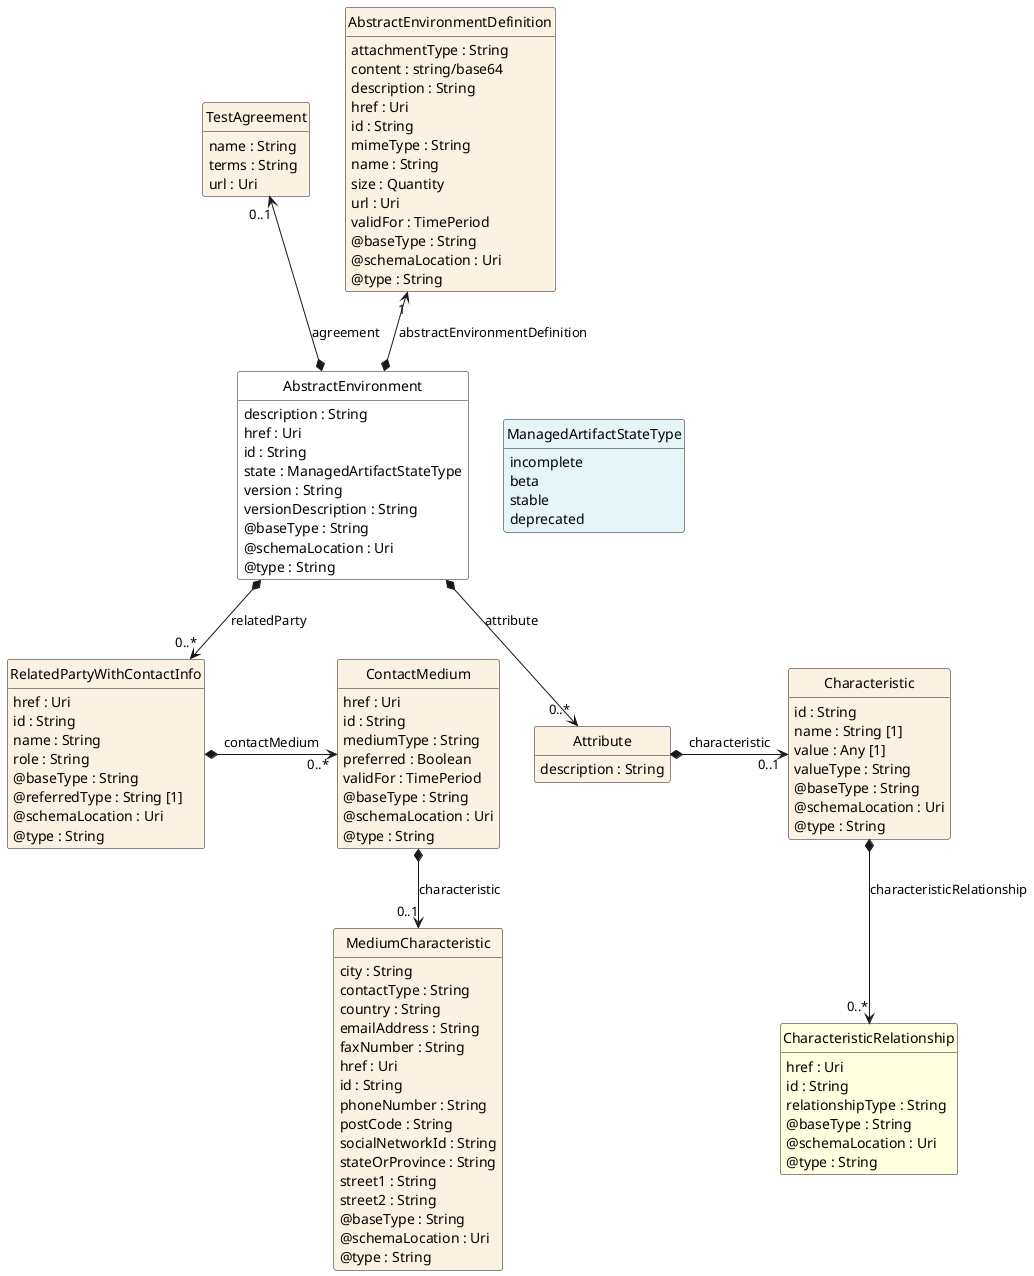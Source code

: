 @startuml
hide circle
hide methods
hide stereotype
show <<Enumeration>> stereotype
skinparam class {
   BackgroundColor<<Enumeration>> #E6F5F7
   BackgroundColor<<Ref>> #FFFFE0
   BackgroundColor<<Pivot>> #FFFFFFF
   BackgroundColor<<SimpleType>> #E2F0DA
   BackgroundColor #FCF2E3
}

class AbstractEnvironment <<Pivot>> {
    description : String
    href : Uri
    id : String
    state : ManagedArtifactStateType
    version : String
    versionDescription : String
    @baseType : String
    @schemaLocation : Uri
    @type : String
}

class TestAgreement  {
    name : String
    terms : String
    url : Uri
}

class AbstractEnvironmentDefinition  {
    attachmentType : String
    content : string/base64
    description : String
    href : Uri
    id : String
    mimeType : String
    name : String
    size : Quantity
    url : Uri
    validFor : TimePeriod
    @baseType : String
    @schemaLocation : Uri
    @type : String
}

class RelatedPartyWithContactInfo  {
    href : Uri
    id : String
    name : String
    role : String
    @baseType : String
    @referredType : String [1]
    @schemaLocation : Uri
    @type : String
}

class ContactMedium  {
    href : Uri
    id : String
    mediumType : String
    preferred : Boolean
    validFor : TimePeriod
    @baseType : String
    @schemaLocation : Uri
    @type : String
}

class MediumCharacteristic  {
    city : String
    contactType : String
    country : String
    emailAddress : String
    faxNumber : String
    href : Uri
    id : String
    phoneNumber : String
    postCode : String
    socialNetworkId : String
    stateOrProvince : String
    street1 : String
    street2 : String
    @baseType : String
    @schemaLocation : Uri
    @type : String
}

class Attribute  {
    description : String
}

class Characteristic  {
    id : String
    name : String [1]
    value : Any [1]
    valueType : String
    @baseType : String
    @schemaLocation : Uri
    @type : String
}

class CharacteristicRelationship  <<Ref>> {
    href : Uri
    id : String
    relationshipType : String
    @baseType : String
    @schemaLocation : Uri
    @type : String
}

class ManagedArtifactStateType <<Enumeration>> {
    incomplete
    beta
    stable
    deprecated
}

AbstractEnvironment -right[hidden]-> ManagedArtifactStateType

TestAgreement "0..1" <--* AbstractEnvironment : agreement

AbstractEnvironmentDefinition "1" <--* AbstractEnvironment : abstractEnvironmentDefinition

AbstractEnvironment *-->  "0..*" Attribute : attribute

AbstractEnvironment *-->  "0..*" RelatedPartyWithContactInfo : relatedParty

RelatedPartyWithContactInfo *-right-> "0..*" ContactMedium : contactMedium

ContactMedium *-->  "0..1" MediumCharacteristic : characteristic

Attribute *-right-> "0..1" Characteristic : characteristic

Characteristic *-->  "0..*" CharacteristicRelationship : characteristicRelationship

@enduml
